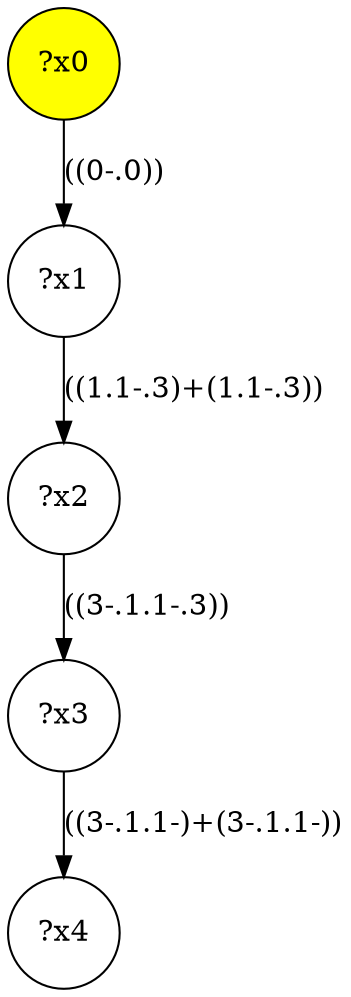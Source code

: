 digraph g {
	x0 [fillcolor="yellow", style="filled," shape=circle, label="?x0"];
	x1 [shape=circle, label="?x1"];
	x0 -> x1 [label="((0-.0))"];
	x2 [shape=circle, label="?x2"];
	x1 -> x2 [label="((1.1-.3)+(1.1-.3))"];
	x3 [shape=circle, label="?x3"];
	x2 -> x3 [label="((3-.1.1-.3))"];
	x4 [shape=circle, label="?x4"];
	x3 -> x4 [label="((3-.1.1-)+(3-.1.1-))"];
}
